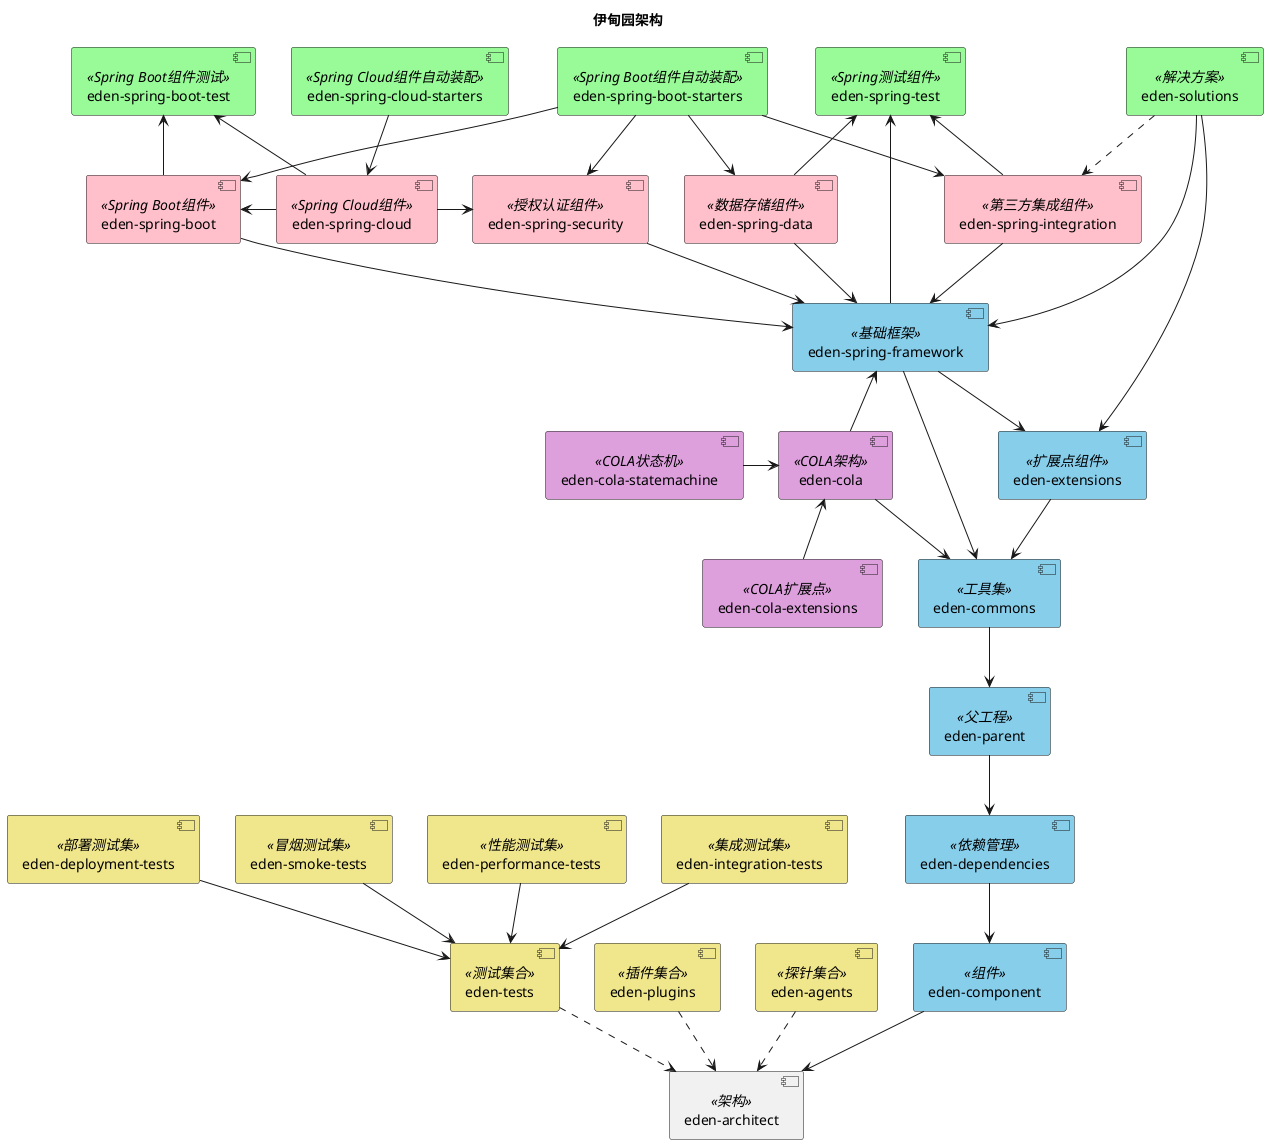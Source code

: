 @startuml

!if %variable_exists("$THEME")
title 伊甸园架构 - $THEME theme
!else
title 伊甸园架构
!endif

'skinparam BackgroundColor transparent

[eden-architect] <<架构>>

[eden-component] <<组件>>
[eden-dependencies] <<依赖管理>>
[eden-parent] <<父工程>>
[eden-commons] <<工具集>>
[eden-extensions] <<扩展点组件>>
[eden-spring-framework] <<基础框架>>
[eden-spring-data] <<数据存储组件>>
[eden-spring-security] <<授权认证组件>>
[eden-spring-integration] <<第三方集成组件>>
[eden-spring-boot] <<Spring Boot组件>>
[eden-spring-boot-test] <<Spring Boot组件测试>>
[eden-spring-boot-starters] <<Spring Boot组件自动装配>>
[eden-spring-cloud] <<Spring Cloud组件>>
[eden-spring-cloud-starters] <<Spring Cloud组件自动装配>>
[eden-spring-test] <<Spring测试组件>>
[eden-solutions] <<解决方案>>
[eden-cola] <<COLA架构>>
[eden-cola-extensions] <<COLA扩展点>>
[eden-cola-statemachine] <<COLA状态机>>

[eden-agents] <<探针集合>>

[eden-plugins] <<插件集合>>

[eden-tests] <<测试集合>>
[eden-deployment-tests] <<部署测试集>>
[eden-integration-tests] <<集成测试集>>
[eden-performance-tests] <<性能测试集>>
[eden-smoke-tests] <<冒烟测试集>>

skinparam component {
 	backgroundColor<<组件>> SkyBlue
    backgroundColor<<依赖管理>> SkyBlue
    backgroundColor<<父工程>> SkyBlue
    backgroundColor<<工具集>> SkyBlue
    backgroundColor<<扩展点组件>> SkyBlue
    backgroundColor<<基础框架>> SkyBlue
	backgroundColor<<数据存储组件>> Pink
	backgroundColor<<授权认证组件>> Pink
	backgroundColor<<第三方集成组件>> Pink
	backgroundColor<<Spring Boot组件>> Pink
	backgroundColor<<Spring Cloud组件>> Pink
	backgroundColor<<Spring Boot组件测试>> PaleGreen
    backgroundColor<<Spring Boot组件自动装配>> PaleGreen
    backgroundColor<<Spring Cloud组件自动装配>> PaleGreen
    backgroundColor<<Spring测试组件>> PaleGreen
    backgroundColor<<COLA架构>> Plum
    backgroundColor<<COLA扩展点>> Plum
    backgroundColor<<COLA状态机>> Plum
	backgroundColor<<解决方案>> PaleGreen

	backgroundColor<<探针集合>> Khaki

    backgroundColor<<插件集合>> Khaki

	backgroundColor<<测试集合>> Khaki

	backgroundColor<<部署测试集>> Khaki
	backgroundColor<<集成测试集>> Khaki
	backgroundColor<<性能测试集>> Khaki
	backgroundColor<<冒烟测试集>> Khaki
}

[eden-component] --> [eden-architect]
[eden-dependencies] --> [eden-component]
[eden-parent] --> [eden-dependencies]
[eden-commons] --> [eden-parent]
[eden-extensions] --> [eden-commons]
[eden-spring-framework] --> [eden-commons]
[eden-spring-framework] --> [eden-extensions]
[eden-spring-boot] --> [eden-spring-framework]
[eden-spring-data] --> [eden-spring-framework]
[eden-spring-security] --> [eden-spring-framework]
[eden-spring-integration] --> [eden-spring-framework]
[eden-spring-cloud] -l-> [eden-spring-boot]
[eden-spring-cloud] -r-> [eden-spring-security]
[eden-spring-test] <-- [eden-spring-framework]
[eden-spring-test] <-- [eden-spring-data]
[eden-spring-test] <-- [eden-spring-integration]
[eden-spring-boot-starters] --> [eden-spring-boot]
[eden-spring-boot-starters] --> [eden-spring-data]
[eden-spring-boot-starters] --> [eden-spring-security]
[eden-spring-boot-starters] --> [eden-spring-integration]
[eden-spring-boot-test] <-- [eden-spring-boot]
[eden-spring-boot-test] <-- [eden-spring-cloud]
[eden-spring-cloud-starters] --> [eden-spring-cloud]
[eden-solutions] --> [eden-extensions]
[eden-solutions] --> [eden-spring-framework]
[eden-solutions] ..> [eden-spring-integration]
[eden-cola] --> [eden-commons]
[eden-cola] -u-> [eden-spring-framework]
[eden-cola-extensions] -u-> [eden-cola]
[eden-cola-statemachine] -r-> [eden-cola]

[eden-architect] <.u. [eden-agents]

[eden-architect] <.u. [eden-plugins]

[eden-architect] <.u. [eden-tests]
[eden-tests] <-u- [eden-deployment-tests]
[eden-tests] <-u- [eden-integration-tests]
[eden-tests] <-u- [eden-performance-tests]
[eden-tests] <-u- [eden-smoke-tests]

@enduml
